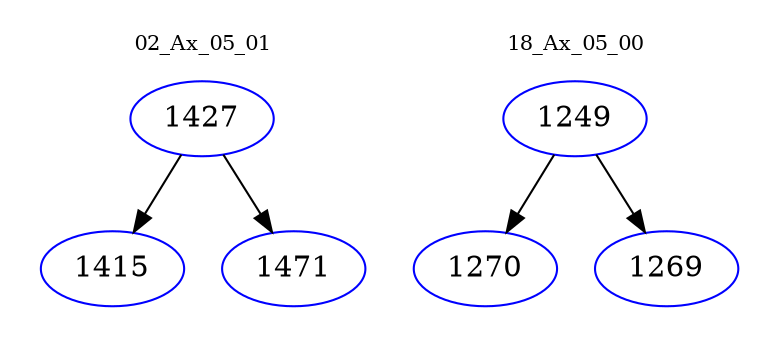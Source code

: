 digraph{
subgraph cluster_0 {
color = white
label = "02_Ax_05_01";
fontsize=10;
T0_1427 [label="1427", color="blue"]
T0_1427 -> T0_1415 [color="black"]
T0_1415 [label="1415", color="blue"]
T0_1427 -> T0_1471 [color="black"]
T0_1471 [label="1471", color="blue"]
}
subgraph cluster_1 {
color = white
label = "18_Ax_05_00";
fontsize=10;
T1_1249 [label="1249", color="blue"]
T1_1249 -> T1_1270 [color="black"]
T1_1270 [label="1270", color="blue"]
T1_1249 -> T1_1269 [color="black"]
T1_1269 [label="1269", color="blue"]
}
}
